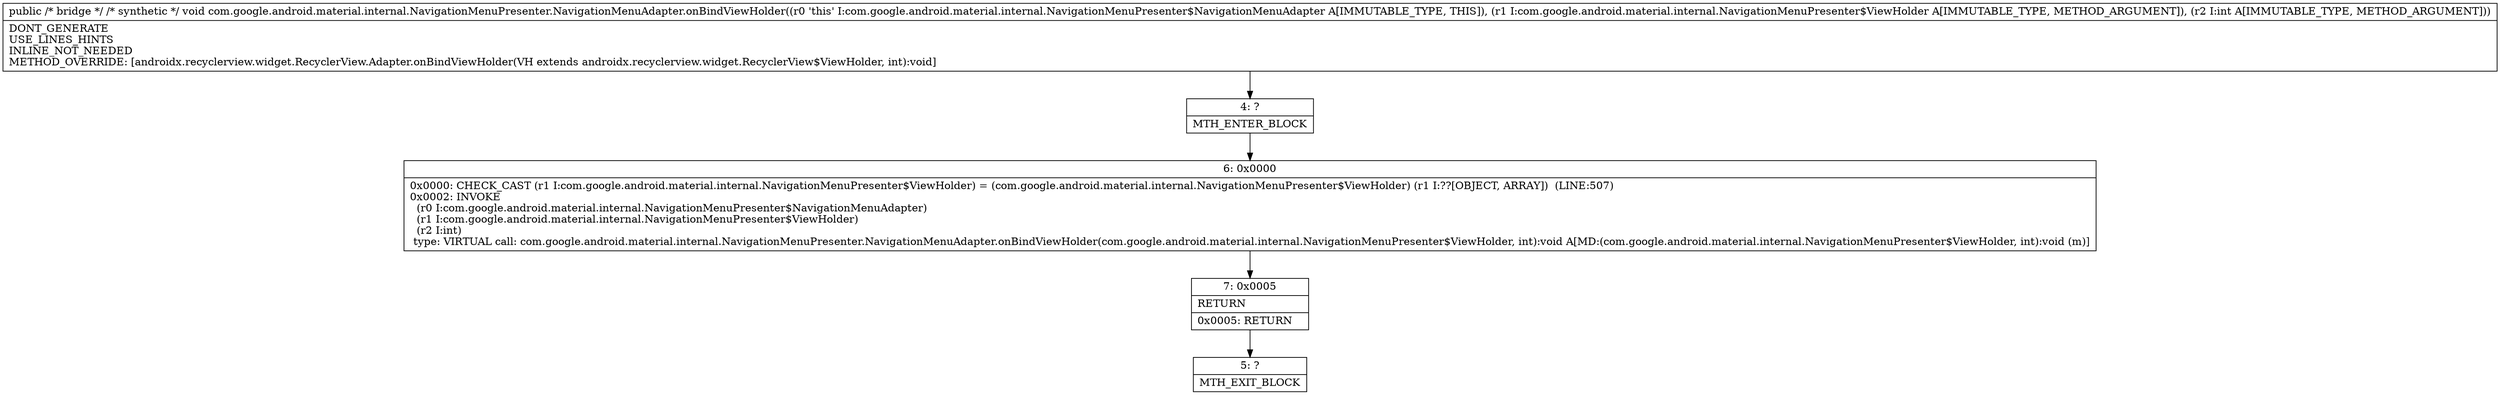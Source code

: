 digraph "CFG forcom.google.android.material.internal.NavigationMenuPresenter.NavigationMenuAdapter.onBindViewHolder(Landroidx\/recyclerview\/widget\/RecyclerView$ViewHolder;I)V" {
Node_4 [shape=record,label="{4\:\ ?|MTH_ENTER_BLOCK\l}"];
Node_6 [shape=record,label="{6\:\ 0x0000|0x0000: CHECK_CAST (r1 I:com.google.android.material.internal.NavigationMenuPresenter$ViewHolder) = (com.google.android.material.internal.NavigationMenuPresenter$ViewHolder) (r1 I:??[OBJECT, ARRAY])  (LINE:507)\l0x0002: INVOKE  \l  (r0 I:com.google.android.material.internal.NavigationMenuPresenter$NavigationMenuAdapter)\l  (r1 I:com.google.android.material.internal.NavigationMenuPresenter$ViewHolder)\l  (r2 I:int)\l type: VIRTUAL call: com.google.android.material.internal.NavigationMenuPresenter.NavigationMenuAdapter.onBindViewHolder(com.google.android.material.internal.NavigationMenuPresenter$ViewHolder, int):void A[MD:(com.google.android.material.internal.NavigationMenuPresenter$ViewHolder, int):void (m)]\l}"];
Node_7 [shape=record,label="{7\:\ 0x0005|RETURN\l|0x0005: RETURN   \l}"];
Node_5 [shape=record,label="{5\:\ ?|MTH_EXIT_BLOCK\l}"];
MethodNode[shape=record,label="{public \/* bridge *\/ \/* synthetic *\/ void com.google.android.material.internal.NavigationMenuPresenter.NavigationMenuAdapter.onBindViewHolder((r0 'this' I:com.google.android.material.internal.NavigationMenuPresenter$NavigationMenuAdapter A[IMMUTABLE_TYPE, THIS]), (r1 I:com.google.android.material.internal.NavigationMenuPresenter$ViewHolder A[IMMUTABLE_TYPE, METHOD_ARGUMENT]), (r2 I:int A[IMMUTABLE_TYPE, METHOD_ARGUMENT]))  | DONT_GENERATE\lUSE_LINES_HINTS\lINLINE_NOT_NEEDED\lMETHOD_OVERRIDE: [androidx.recyclerview.widget.RecyclerView.Adapter.onBindViewHolder(VH extends androidx.recyclerview.widget.RecyclerView$ViewHolder, int):void]\l}"];
MethodNode -> Node_4;Node_4 -> Node_6;
Node_6 -> Node_7;
Node_7 -> Node_5;
}

